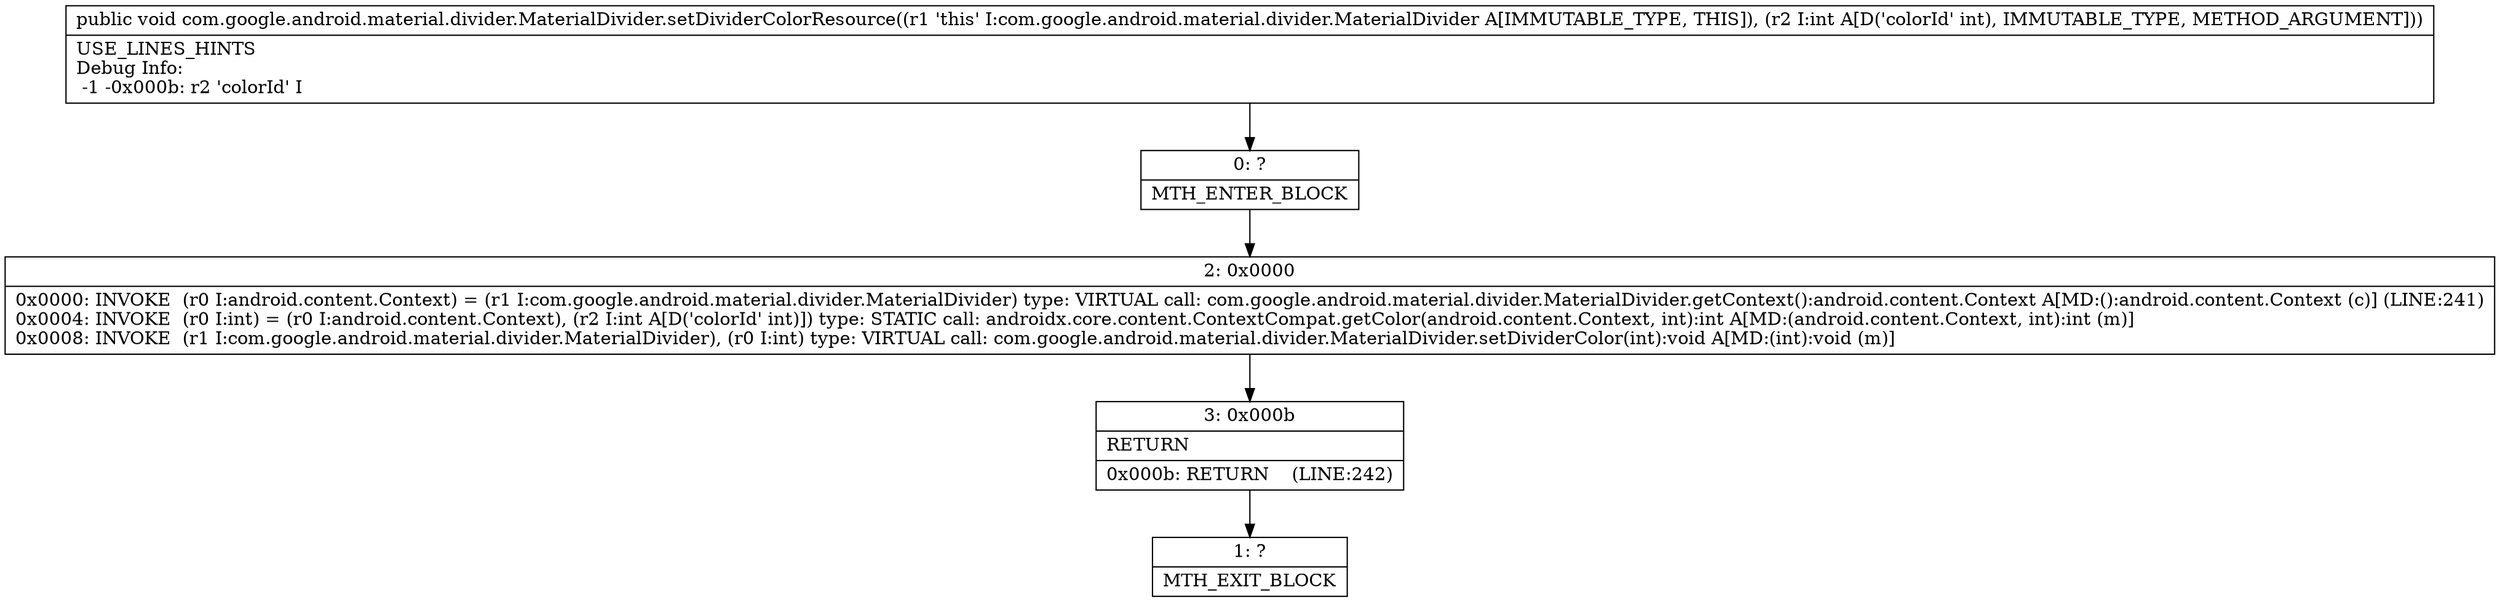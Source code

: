 digraph "CFG forcom.google.android.material.divider.MaterialDivider.setDividerColorResource(I)V" {
Node_0 [shape=record,label="{0\:\ ?|MTH_ENTER_BLOCK\l}"];
Node_2 [shape=record,label="{2\:\ 0x0000|0x0000: INVOKE  (r0 I:android.content.Context) = (r1 I:com.google.android.material.divider.MaterialDivider) type: VIRTUAL call: com.google.android.material.divider.MaterialDivider.getContext():android.content.Context A[MD:():android.content.Context (c)] (LINE:241)\l0x0004: INVOKE  (r0 I:int) = (r0 I:android.content.Context), (r2 I:int A[D('colorId' int)]) type: STATIC call: androidx.core.content.ContextCompat.getColor(android.content.Context, int):int A[MD:(android.content.Context, int):int (m)]\l0x0008: INVOKE  (r1 I:com.google.android.material.divider.MaterialDivider), (r0 I:int) type: VIRTUAL call: com.google.android.material.divider.MaterialDivider.setDividerColor(int):void A[MD:(int):void (m)]\l}"];
Node_3 [shape=record,label="{3\:\ 0x000b|RETURN\l|0x000b: RETURN    (LINE:242)\l}"];
Node_1 [shape=record,label="{1\:\ ?|MTH_EXIT_BLOCK\l}"];
MethodNode[shape=record,label="{public void com.google.android.material.divider.MaterialDivider.setDividerColorResource((r1 'this' I:com.google.android.material.divider.MaterialDivider A[IMMUTABLE_TYPE, THIS]), (r2 I:int A[D('colorId' int), IMMUTABLE_TYPE, METHOD_ARGUMENT]))  | USE_LINES_HINTS\lDebug Info:\l  \-1 \-0x000b: r2 'colorId' I\l}"];
MethodNode -> Node_0;Node_0 -> Node_2;
Node_2 -> Node_3;
Node_3 -> Node_1;
}

